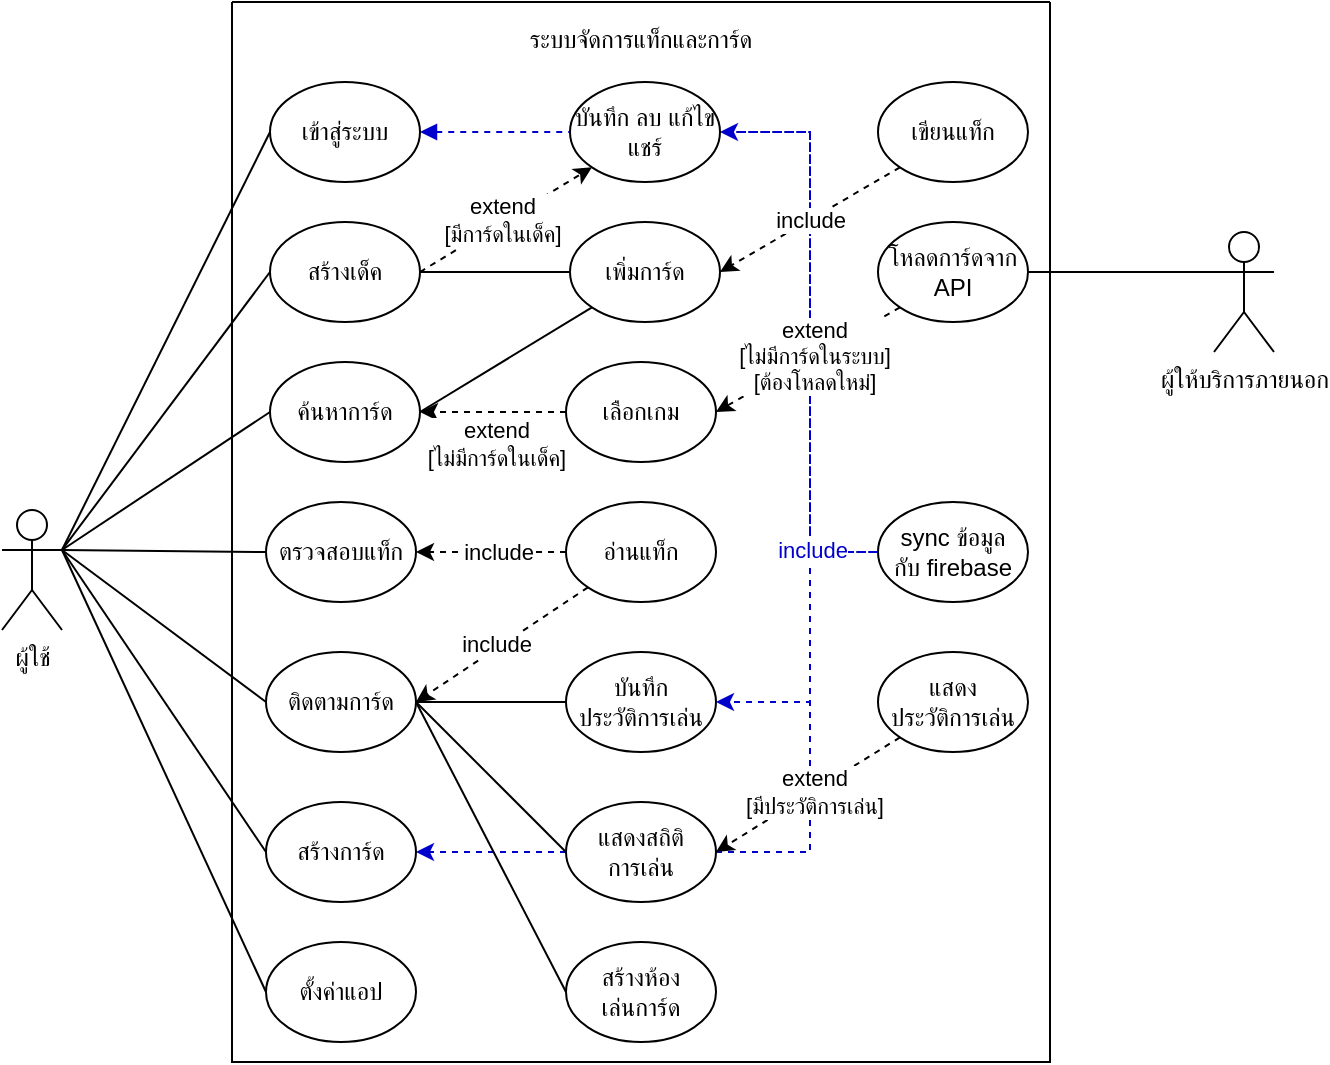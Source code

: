 <mxfile>
    <diagram id="VZMikjVpUB8KJSasa7bx" name="Page-1">
        <mxGraphModel dx="726" dy="611" grid="1" gridSize="10" guides="1" tooltips="1" connect="1" arrows="1" fold="1" page="1" pageScale="1" pageWidth="1100" pageHeight="850" math="0" shadow="0">
            <root>
                <mxCell id="0"/>
                <mxCell id="1" parent="0"/>
                <mxCell id="2" style="edgeStyle=orthogonalEdgeStyle;html=1;exitX=0;exitY=0.5;exitDx=0;exitDy=0;rounded=0;curved=0;entryX=1;entryY=0.5;entryDx=0;entryDy=0;strokeColor=#0000CC;dashed=1;" parent="1" edge="1">
                    <mxGeometry relative="1" as="geometry">
                        <mxPoint x="670" y="435" as="sourcePoint"/>
                        <mxPoint x="439" y="585" as="targetPoint"/>
                        <Array as="points">
                            <mxPoint x="636" y="435"/>
                            <mxPoint x="636" y="585"/>
                        </Array>
                    </mxGeometry>
                </mxCell>
                <mxCell id="3" style="edgeStyle=orthogonalEdgeStyle;rounded=0;orthogonalLoop=1;jettySize=auto;html=1;entryX=1;entryY=0.5;entryDx=0;entryDy=0;fontFamily=Helvetica;fontSize=12;fontColor=default;strokeColor=#0000CC;dashed=1;" parent="1" source="45" target="20" edge="1">
                    <mxGeometry relative="1" as="geometry">
                        <Array as="points">
                            <mxPoint x="636" y="435"/>
                            <mxPoint x="636" y="225"/>
                        </Array>
                    </mxGeometry>
                </mxCell>
                <mxCell id="4" value="ผู้ใช้" style="shape=umlActor;verticalLabelPosition=bottom;verticalAlign=top;html=1;outlineConnect=0;" parent="1" vertex="1">
                    <mxGeometry x="232" y="414" width="30" height="60" as="geometry"/>
                </mxCell>
                <mxCell id="5" value="ผู้ให้บริการภายนอก" style="shape=umlActor;verticalLabelPosition=bottom;verticalAlign=top;html=1;outlineConnect=0;" parent="1" vertex="1">
                    <mxGeometry x="838" y="275" width="30" height="60" as="geometry"/>
                </mxCell>
                <mxCell id="6" value="&lt;div&gt;ค้นหาการ์ด&lt;/div&gt;" style="ellipse;whiteSpace=wrap;html=1;fillColor=default;" parent="1" vertex="1">
                    <mxGeometry x="366" y="340" width="75" height="50" as="geometry"/>
                </mxCell>
                <mxCell id="7" value="เพิ่มการ์ด" style="ellipse;whiteSpace=wrap;html=1;fillColor=default;" parent="1" vertex="1">
                    <mxGeometry x="516" y="270" width="75" height="50" as="geometry"/>
                </mxCell>
                <mxCell id="8" value="สร้างเด็ค" style="ellipse;whiteSpace=wrap;html=1;fillColor=default;" parent="1" vertex="1">
                    <mxGeometry x="366" y="270" width="75" height="50" as="geometry"/>
                </mxCell>
                <mxCell id="57" style="html=1;entryX=0;entryY=0.5;entryDx=0;entryDy=0;endArrow=none;endFill=0;rounded=0;startArrow=block;startFill=1;exitX=1;exitY=0.5;exitDx=0;exitDy=0;strokeColor=#0000CC;dashed=1;" edge="1" parent="1" source="9" target="45">
                    <mxGeometry relative="1" as="geometry">
                        <mxPoint x="437.0" y="225" as="sourcePoint"/>
                        <mxPoint x="662" y="436" as="targetPoint"/>
                        <Array as="points">
                            <mxPoint x="636" y="225"/>
                            <mxPoint x="636" y="435"/>
                        </Array>
                    </mxGeometry>
                </mxCell>
                <mxCell id="9" value="เข้าสู่ระบบ" style="ellipse;whiteSpace=wrap;html=1;fillColor=default;" parent="1" vertex="1">
                    <mxGeometry x="366" y="200" width="75" height="50" as="geometry"/>
                </mxCell>
                <mxCell id="10" value="" style="endArrow=none;html=1;rounded=0;entryX=0;entryY=0.5;entryDx=0;entryDy=0;exitX=1;exitY=0.333;exitDx=0;exitDy=0;exitPerimeter=0;" parent="1" source="4" target="9" edge="1">
                    <mxGeometry width="50" height="50" relative="1" as="geometry">
                        <mxPoint x="586" y="410" as="sourcePoint"/>
                        <mxPoint x="636" y="360" as="targetPoint"/>
                    </mxGeometry>
                </mxCell>
                <mxCell id="11" value="" style="endArrow=none;html=1;rounded=0;exitX=1;exitY=0.333;exitDx=0;exitDy=0;exitPerimeter=0;entryX=0;entryY=0.5;entryDx=0;entryDy=0;" parent="1" source="4" target="8" edge="1">
                    <mxGeometry width="50" height="50" relative="1" as="geometry">
                        <mxPoint x="586" y="410" as="sourcePoint"/>
                        <mxPoint x="636" y="360" as="targetPoint"/>
                    </mxGeometry>
                </mxCell>
                <mxCell id="12" value="" style="endArrow=none;html=1;rounded=0;exitX=1;exitY=0.333;exitDx=0;exitDy=0;exitPerimeter=0;entryX=0;entryY=0.5;entryDx=0;entryDy=0;" parent="1" source="4" target="33" edge="1">
                    <mxGeometry width="50" height="50" relative="1" as="geometry">
                        <mxPoint x="586" y="410" as="sourcePoint"/>
                        <mxPoint x="636" y="360" as="targetPoint"/>
                    </mxGeometry>
                </mxCell>
                <mxCell id="13" value="" style="endArrow=classic;dashed=1;html=1;rounded=0;entryX=1;entryY=0.5;entryDx=0;entryDy=0;exitX=0;exitY=0.5;exitDx=0;exitDy=0;" parent="1" source="29" target="6" edge="1">
                    <mxGeometry relative="1" as="geometry">
                        <mxPoint x="656" y="390" as="sourcePoint"/>
                        <mxPoint x="296" y="504.58" as="targetPoint"/>
                    </mxGeometry>
                </mxCell>
                <mxCell id="14" value="&lt;span style=&quot;color: rgb(0, 0, 0);&quot;&gt;extend&lt;/span&gt;&lt;div&gt;[ไม่มีการ์ดในเด็ค]&lt;/div&gt;" style="edgeLabel;resizable=0;html=1;;align=center;verticalAlign=middle;" parent="13" connectable="0" vertex="1">
                    <mxGeometry relative="1" as="geometry">
                        <mxPoint x="1" y="16" as="offset"/>
                    </mxGeometry>
                </mxCell>
                <mxCell id="15" value="" style="endArrow=none;html=1;rounded=0;entryX=0;entryY=0.5;entryDx=0;entryDy=0;exitX=1;exitY=0.5;exitDx=0;exitDy=0;" parent="1" source="8" target="7" edge="1">
                    <mxGeometry width="50" height="50" relative="1" as="geometry">
                        <mxPoint x="556" y="410" as="sourcePoint"/>
                        <mxPoint x="606" y="360" as="targetPoint"/>
                    </mxGeometry>
                </mxCell>
                <mxCell id="16" value="" style="endArrow=classic;dashed=1;html=1;rounded=0;entryX=0;entryY=1;entryDx=0;entryDy=0;exitX=1;exitY=0.5;exitDx=0;exitDy=0;" parent="1" source="8" target="20" edge="1">
                    <mxGeometry relative="1" as="geometry">
                        <mxPoint x="496" y="180" as="sourcePoint"/>
                        <mxPoint x="654.5" y="310" as="targetPoint"/>
                    </mxGeometry>
                </mxCell>
                <mxCell id="17" value="extend&lt;div&gt;[มีการ์ดในเด็ค]&lt;/div&gt;" style="edgeLabel;resizable=0;html=1;;align=center;verticalAlign=middle;" parent="16" connectable="0" vertex="1">
                    <mxGeometry relative="1" as="geometry">
                        <mxPoint x="-2" as="offset"/>
                    </mxGeometry>
                </mxCell>
                <mxCell id="18" value="" style="endArrow=none;html=1;rounded=0;entryX=1;entryY=0.333;entryDx=0;entryDy=0;entryPerimeter=0;exitX=0;exitY=0.5;exitDx=0;exitDy=0;" parent="1" source="38" target="4" edge="1">
                    <mxGeometry width="50" height="50" relative="1" as="geometry">
                        <mxPoint x="586" y="410" as="sourcePoint"/>
                        <mxPoint x="636" y="360" as="targetPoint"/>
                    </mxGeometry>
                </mxCell>
                <mxCell id="19" value="" style="endArrow=none;html=1;rounded=0;exitX=1;exitY=0.333;exitDx=0;exitDy=0;exitPerimeter=0;entryX=0;entryY=0.5;entryDx=0;entryDy=0;" parent="1" source="4" target="6" edge="1">
                    <mxGeometry width="50" height="50" relative="1" as="geometry">
                        <mxPoint x="586" y="410" as="sourcePoint"/>
                        <mxPoint x="636" y="360" as="targetPoint"/>
                    </mxGeometry>
                </mxCell>
                <mxCell id="20" value="บันทึก ลบ แก้ไข แชร์" style="ellipse;whiteSpace=wrap;html=1;fillColor=default;" parent="1" vertex="1">
                    <mxGeometry x="516" y="200" width="75" height="50" as="geometry"/>
                </mxCell>
                <mxCell id="21" value="" style="endArrow=none;html=1;rounded=0;entryX=1;entryY=0.333;entryDx=0;entryDy=0;entryPerimeter=0;exitX=0;exitY=0.5;exitDx=0;exitDy=0;" parent="1" source="34" target="4" edge="1">
                    <mxGeometry width="50" height="50" relative="1" as="geometry">
                        <mxPoint x="586" y="430" as="sourcePoint"/>
                        <mxPoint x="636" y="380" as="targetPoint"/>
                    </mxGeometry>
                </mxCell>
                <mxCell id="22" value="" style="endArrow=none;html=1;rounded=0;exitX=1;exitY=0.5;exitDx=0;exitDy=0;entryX=0;entryY=1;entryDx=0;entryDy=0;endFill=0;" parent="1" source="6" target="7" edge="1">
                    <mxGeometry relative="1" as="geometry">
                        <mxPoint x="586" y="350" as="sourcePoint"/>
                        <mxPoint x="306" y="220" as="targetPoint"/>
                    </mxGeometry>
                </mxCell>
                <mxCell id="24" value=" ระบบจัดการแท็กและการ์ด" style="text;html=1;align=center;verticalAlign=middle;resizable=0;points=[];autosize=1;strokeColor=none;fillColor=none;fontFamily=Helvetica;fontSize=12;fontColor=default;" parent="1" vertex="1">
                    <mxGeometry x="476" y="164" width="150" height="30" as="geometry"/>
                </mxCell>
                <mxCell id="25" value="" style="endArrow=none;html=1;rounded=0;fontFamily=Helvetica;fontSize=12;fontColor=default;entryX=1;entryY=0.5;entryDx=0;entryDy=0;exitX=0;exitY=0.333;exitDx=0;exitDy=0;exitPerimeter=0;" parent="1" source="5" target="30" edge="1">
                    <mxGeometry width="50" height="50" relative="1" as="geometry">
                        <mxPoint x="636" y="460" as="sourcePoint"/>
                        <mxPoint x="686" y="410" as="targetPoint"/>
                    </mxGeometry>
                </mxCell>
                <mxCell id="26" value="" style="swimlane;startSize=0;rounded=0;strokeColor=default;align=center;verticalAlign=middle;fontFamily=Helvetica;fontSize=12;fontColor=default;fillColor=default;" parent="1" vertex="1">
                    <mxGeometry x="347" y="160" width="409" height="530" as="geometry"/>
                </mxCell>
                <mxCell id="27" value="อ่านแท็ก" style="ellipse;whiteSpace=wrap;html=1;fillColor=default;" parent="26" vertex="1">
                    <mxGeometry x="167" y="250" width="75" height="50" as="geometry"/>
                </mxCell>
                <mxCell id="28" value="แสดง&lt;br&gt;&lt;div&gt;ประวัติการเล่น&lt;/div&gt;" style="ellipse;whiteSpace=wrap;html=1;fillColor=default;" parent="26" vertex="1">
                    <mxGeometry x="323" y="325" width="75" height="50" as="geometry"/>
                </mxCell>
                <mxCell id="29" value="เลือกเกม" style="ellipse;whiteSpace=wrap;html=1;fillColor=default;" parent="26" vertex="1">
                    <mxGeometry x="167" y="180" width="75" height="50" as="geometry"/>
                </mxCell>
                <mxCell id="30" value="โหลดการ์ดจาก API" style="ellipse;whiteSpace=wrap;html=1;fillColor=default;" parent="26" vertex="1">
                    <mxGeometry x="323" y="110" width="75" height="50" as="geometry"/>
                </mxCell>
                <mxCell id="31" value="" style="endArrow=classic;dashed=1;html=1;rounded=0;exitX=0;exitY=1;exitDx=0;exitDy=0;entryX=1;entryY=0.5;entryDx=0;entryDy=0;" parent="26" source="30" target="29" edge="1">
                    <mxGeometry relative="1" as="geometry">
                        <mxPoint x="477" y="220" as="sourcePoint"/>
                        <mxPoint x="477" y="160" as="targetPoint"/>
                    </mxGeometry>
                </mxCell>
                <mxCell id="32" value="extend&lt;div&gt;[ไม่มีการ์ดในระบบ]&lt;/div&gt;&lt;div&gt;[ต้องโหลดใหม่]&lt;/div&gt;" style="edgeLabel;resizable=0;html=1;;align=center;verticalAlign=middle;" parent="31" connectable="0" vertex="1">
                    <mxGeometry relative="1" as="geometry">
                        <mxPoint x="3" y="-2" as="offset"/>
                    </mxGeometry>
                </mxCell>
                <mxCell id="33" value="สร้างการ์ด" style="ellipse;whiteSpace=wrap;html=1;fillColor=default;" parent="26" vertex="1">
                    <mxGeometry x="17" y="400" width="75" height="50" as="geometry"/>
                </mxCell>
                <mxCell id="34" value="ติดตามการ์ด" style="ellipse;whiteSpace=wrap;html=1;fillColor=default;" parent="26" vertex="1">
                    <mxGeometry x="17" y="325" width="75" height="50" as="geometry"/>
                </mxCell>
                <mxCell id="35" value="" style="endArrow=classic;dashed=1;html=1;rounded=0;entryX=1;entryY=0.5;entryDx=0;entryDy=0;exitX=0;exitY=1;exitDx=0;exitDy=0;" parent="26" source="27" target="34" edge="1">
                    <mxGeometry relative="1" as="geometry">
                        <mxPoint x="87" y="455" as="sourcePoint"/>
                        <mxPoint x="167" y="455" as="targetPoint"/>
                    </mxGeometry>
                </mxCell>
                <mxCell id="36" value="include" style="edgeLabel;resizable=0;html=1;;align=center;verticalAlign=middle;" parent="35" connectable="0" vertex="1">
                    <mxGeometry relative="1" as="geometry">
                        <mxPoint x="-3" as="offset"/>
                    </mxGeometry>
                </mxCell>
                <mxCell id="37" value="" style="endArrow=none;html=1;rounded=0;entryX=1;entryY=0.5;entryDx=0;entryDy=0;exitX=0;exitY=0.5;exitDx=0;exitDy=0;" parent="26" source="52" target="34" edge="1">
                    <mxGeometry width="50" height="50" relative="1" as="geometry">
                        <mxPoint x="237" y="340" as="sourcePoint"/>
                        <mxPoint x="287" y="290" as="targetPoint"/>
                    </mxGeometry>
                </mxCell>
                <mxCell id="38" value="ตั้งค่าแอป" style="ellipse;whiteSpace=wrap;html=1;fillColor=default;" parent="26" vertex="1">
                    <mxGeometry x="17" y="470" width="75" height="50" as="geometry"/>
                </mxCell>
                <mxCell id="39" value="ตรวจสอบแท็ก" style="ellipse;whiteSpace=wrap;html=1;fillColor=default;" parent="26" vertex="1">
                    <mxGeometry x="17" y="250" width="75" height="50" as="geometry"/>
                </mxCell>
                <mxCell id="40" value="" style="endArrow=classic;dashed=1;html=1;rounded=0;entryX=1;entryY=0.5;entryDx=0;entryDy=0;exitX=0;exitY=0.5;exitDx=0;exitDy=0;" parent="26" source="27" target="39" edge="1">
                    <mxGeometry relative="1" as="geometry">
                        <mxPoint x="177" y="215" as="sourcePoint"/>
                        <mxPoint x="104" y="215" as="targetPoint"/>
                    </mxGeometry>
                </mxCell>
                <mxCell id="41" value="include" style="edgeLabel;resizable=0;html=1;;align=center;verticalAlign=middle;" parent="40" connectable="0" vertex="1">
                    <mxGeometry relative="1" as="geometry">
                        <mxPoint x="3" as="offset"/>
                    </mxGeometry>
                </mxCell>
                <mxCell id="42" value="บันทึก&lt;div&gt;ประวัติการเล่น&lt;/div&gt;" style="ellipse;whiteSpace=wrap;html=1;fillColor=default;" parent="26" vertex="1">
                    <mxGeometry x="167" y="325" width="75" height="50" as="geometry"/>
                </mxCell>
                <mxCell id="43" value="" style="endArrow=none;html=1;rounded=0;fontFamily=Helvetica;fontSize=12;fontColor=default;exitX=0;exitY=0.5;exitDx=0;exitDy=0;entryX=1;entryY=0.5;entryDx=0;entryDy=0;" parent="26" source="42" target="34" edge="1">
                    <mxGeometry width="50" height="50" relative="1" as="geometry">
                        <mxPoint x="289" y="300" as="sourcePoint"/>
                        <mxPoint x="339" y="250" as="targetPoint"/>
                    </mxGeometry>
                </mxCell>
                <mxCell id="44" style="edgeStyle=orthogonalEdgeStyle;rounded=0;orthogonalLoop=1;jettySize=auto;html=1;entryX=1;entryY=0.5;entryDx=0;entryDy=0;fontFamily=Helvetica;fontSize=12;fontColor=default;strokeColor=#0000CC;dashed=1;" parent="26" source="45" target="42" edge="1">
                    <mxGeometry relative="1" as="geometry">
                        <Array as="points">
                            <mxPoint x="289" y="275"/>
                            <mxPoint x="289" y="350"/>
                        </Array>
                    </mxGeometry>
                </mxCell>
                <mxCell id="45" value="sync&amp;nbsp;&lt;span style=&quot;background-color: transparent; color: light-dark(rgb(0, 0, 0), rgb(255, 255, 255));&quot;&gt;ข้อมูล&lt;/span&gt;&lt;div&gt;&lt;span style=&quot;background-color: transparent; color: light-dark(rgb(0, 0, 0), rgb(255, 255, 255));&quot;&gt;กับ firebase&lt;/span&gt;&lt;/div&gt;" style="ellipse;whiteSpace=wrap;html=1;fillColor=default;" parent="26" vertex="1">
                    <mxGeometry x="323" y="250" width="75" height="50" as="geometry"/>
                </mxCell>
                <mxCell id="46" value="เขียนแท็ก" style="ellipse;whiteSpace=wrap;html=1;fillColor=default;" parent="26" vertex="1">
                    <mxGeometry x="323" y="40" width="75" height="50" as="geometry"/>
                </mxCell>
                <mxCell id="47" value="สร้างห้อง&lt;div&gt;เล่นการ์ด&lt;/div&gt;" style="ellipse;whiteSpace=wrap;html=1;fillColor=default;" parent="26" vertex="1">
                    <mxGeometry x="167" y="470" width="75" height="50" as="geometry"/>
                </mxCell>
                <mxCell id="48" value="" style="endArrow=none;html=1;rounded=0;entryX=1;entryY=0.5;entryDx=0;entryDy=0;exitX=0;exitY=0.5;exitDx=0;exitDy=0;" parent="26" source="47" target="34" edge="1">
                    <mxGeometry width="50" height="50" relative="1" as="geometry">
                        <mxPoint x="237" y="65" as="sourcePoint"/>
                        <mxPoint x="287" y="15" as="targetPoint"/>
                    </mxGeometry>
                </mxCell>
                <mxCell id="49" value="" style="endArrow=classic;dashed=1;html=1;rounded=0;exitX=0;exitY=1;exitDx=0;exitDy=0;entryX=1;entryY=0.5;entryDx=0;entryDy=0;" parent="26" source="28" target="52" edge="1">
                    <mxGeometry relative="1" as="geometry">
                        <mxPoint x="344" y="163" as="sourcePoint"/>
                        <mxPoint x="252" y="215" as="targetPoint"/>
                    </mxGeometry>
                </mxCell>
                <mxCell id="50" value="extend&lt;div&gt;[มีประวัติการเล่น]&lt;/div&gt;" style="edgeLabel;resizable=0;html=1;;align=center;verticalAlign=middle;" parent="49" connectable="0" vertex="1">
                    <mxGeometry relative="1" as="geometry">
                        <mxPoint x="3" y="-1" as="offset"/>
                    </mxGeometry>
                </mxCell>
                <mxCell id="52" value="&lt;span style=&quot;background-color: transparent; color: light-dark(rgb(0, 0, 0), rgb(255, 255, 255));&quot;&gt;แสดงสถิติ&lt;/span&gt;&lt;div&gt;&lt;span style=&quot;background-color: transparent; color: light-dark(rgb(0, 0, 0), rgb(255, 255, 255));&quot;&gt;การเล่น&lt;/span&gt;&lt;/div&gt;" style="ellipse;whiteSpace=wrap;html=1;fillColor=default;" parent="26" vertex="1">
                    <mxGeometry x="167" y="400" width="75" height="50" as="geometry"/>
                </mxCell>
                <mxCell id="53" value="" style="endArrow=none;html=1;rounded=0;fontFamily=Helvetica;fontSize=12;fontColor=default;exitX=1;exitY=0.333;exitDx=0;exitDy=0;exitPerimeter=0;entryX=0;entryY=0.5;entryDx=0;entryDy=0;" parent="1" source="4" target="39" edge="1">
                    <mxGeometry width="50" height="50" relative="1" as="geometry">
                        <mxPoint x="636" y="460" as="sourcePoint"/>
                        <mxPoint x="686" y="410" as="targetPoint"/>
                    </mxGeometry>
                </mxCell>
                <mxCell id="55" value="" style="endArrow=classic;dashed=1;html=1;rounded=0;entryX=1;entryY=0.5;entryDx=0;entryDy=0;exitX=0;exitY=1;exitDx=0;exitDy=0;" parent="1" source="46" target="7" edge="1">
                    <mxGeometry relative="1" as="geometry">
                        <mxPoint x="691" y="538" as="sourcePoint"/>
                        <mxPoint x="599" y="595" as="targetPoint"/>
                    </mxGeometry>
                </mxCell>
                <mxCell id="56" value="include" style="edgeLabel;resizable=0;html=1;;align=center;verticalAlign=middle;" parent="55" connectable="0" vertex="1">
                    <mxGeometry relative="1" as="geometry"/>
                </mxCell>
                <mxCell id="58" value="&lt;span style=&quot;font-size: 11px; background-color: rgb(255, 255, 255);&quot;&gt;&lt;font style=&quot;color: rgb(0, 0, 204);&quot;&gt;include&lt;/font&gt;&lt;/span&gt;" style="text;html=1;align=center;verticalAlign=middle;resizable=0;points=[];autosize=1;strokeColor=none;fillColor=none;fontFamily=Helvetica;fontSize=12;fontColor=default;" vertex="1" parent="1">
                    <mxGeometry x="607" y="419" width="60" height="30" as="geometry"/>
                </mxCell>
            </root>
        </mxGraphModel>
    </diagram>
</mxfile>